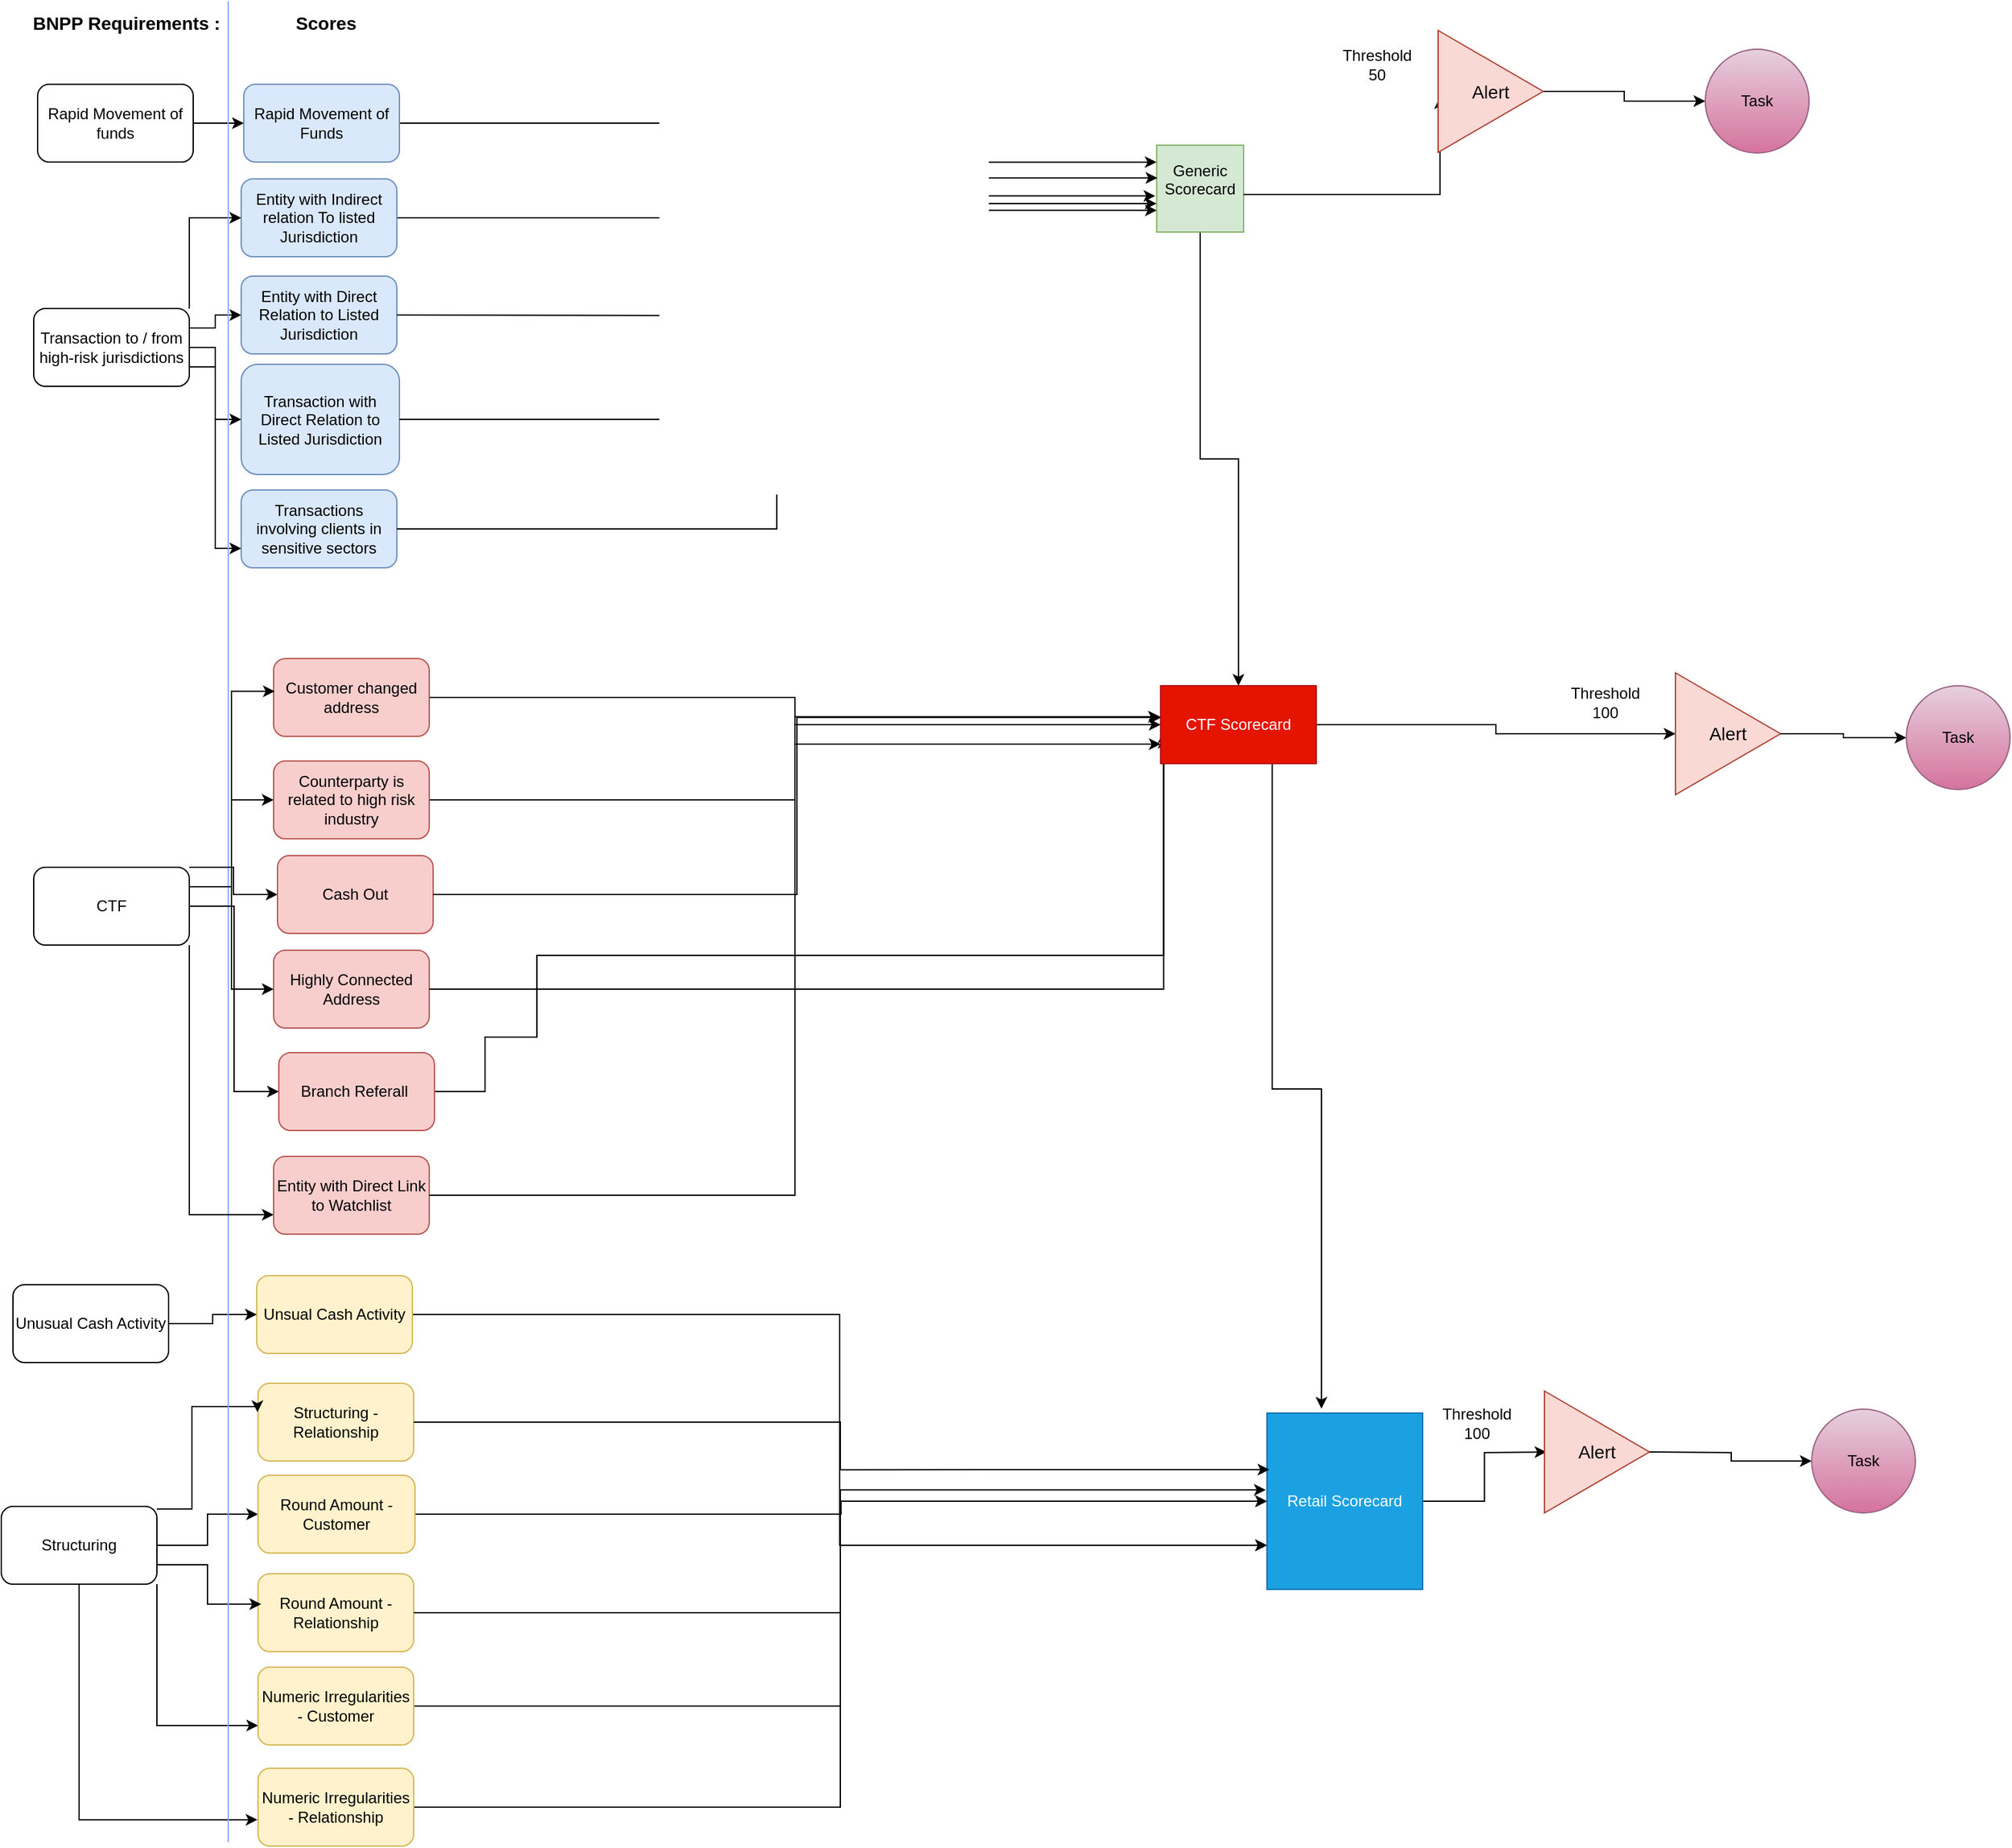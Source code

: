 <mxfile version="22.1.19" type="github">
  <diagram name="Page-1" id="qW_F1XXq9CwrggD60HiP">
    <mxGraphModel dx="3267" dy="1491" grid="0" gridSize="10" guides="1" tooltips="1" connect="1" arrows="1" fold="1" page="1" pageScale="1" pageWidth="827" pageHeight="1169" math="0" shadow="0">
      <root>
        <mxCell id="0" />
        <mxCell id="1" parent="0" />
        <mxCell id="mWCD5HpuR10m7oxnyKSS-36" style="edgeStyle=orthogonalEdgeStyle;rounded=0;orthogonalLoop=1;jettySize=auto;html=1;exitX=1;exitY=0.5;exitDx=0;exitDy=0;" edge="1" parent="1" source="mWCD5HpuR10m7oxnyKSS-7" target="mWCD5HpuR10m7oxnyKSS-31">
          <mxGeometry relative="1" as="geometry" />
        </mxCell>
        <mxCell id="mWCD5HpuR10m7oxnyKSS-38" style="edgeStyle=orthogonalEdgeStyle;rounded=0;orthogonalLoop=1;jettySize=auto;html=1;exitX=1;exitY=1;exitDx=0;exitDy=0;entryX=0;entryY=0.75;entryDx=0;entryDy=0;" edge="1" parent="1" source="mWCD5HpuR10m7oxnyKSS-7" target="mWCD5HpuR10m7oxnyKSS-33">
          <mxGeometry relative="1" as="geometry" />
        </mxCell>
        <mxCell id="mWCD5HpuR10m7oxnyKSS-7" value="Structuring" style="rounded=1;whiteSpace=wrap;html=1;" vertex="1" parent="1">
          <mxGeometry x="-25" y="1198" width="120" height="60" as="geometry" />
        </mxCell>
        <mxCell id="mWCD5HpuR10m7oxnyKSS-24" style="edgeStyle=orthogonalEdgeStyle;rounded=0;orthogonalLoop=1;jettySize=auto;html=1;exitX=1;exitY=0.5;exitDx=0;exitDy=0;entryX=0;entryY=0.75;entryDx=0;entryDy=0;" edge="1" parent="1" source="mWCD5HpuR10m7oxnyKSS-1" target="mWCD5HpuR10m7oxnyKSS-23">
          <mxGeometry relative="1" as="geometry" />
        </mxCell>
        <mxCell id="mWCD5HpuR10m7oxnyKSS-1" value="Rapid Movement of Funds" style="rounded=1;whiteSpace=wrap;html=1;fillColor=#dae8fc;strokeColor=#6c8ebf;" vertex="1" parent="1">
          <mxGeometry x="162" y="101" width="120" height="60" as="geometry" />
        </mxCell>
        <mxCell id="mWCD5HpuR10m7oxnyKSS-25" style="edgeStyle=orthogonalEdgeStyle;rounded=0;orthogonalLoop=1;jettySize=auto;html=1;exitX=1;exitY=0.5;exitDx=0;exitDy=0;entryX=-0.017;entryY=0.584;entryDx=0;entryDy=0;entryPerimeter=0;" edge="1" parent="1" source="mWCD5HpuR10m7oxnyKSS-2" target="mWCD5HpuR10m7oxnyKSS-23">
          <mxGeometry relative="1" as="geometry" />
        </mxCell>
        <mxCell id="mWCD5HpuR10m7oxnyKSS-2" value="Entity with Indirect relation To listed Jurisdiction" style="rounded=1;whiteSpace=wrap;html=1;fillColor=#dae8fc;strokeColor=#6c8ebf;" vertex="1" parent="1">
          <mxGeometry x="160" y="174" width="120" height="60" as="geometry" />
        </mxCell>
        <mxCell id="mWCD5HpuR10m7oxnyKSS-3" value="Entity with Direct Relation to Listed Jurisdiction" style="rounded=1;whiteSpace=wrap;html=1;fillColor=#dae8fc;strokeColor=#6c8ebf;" vertex="1" parent="1">
          <mxGeometry x="160" y="249" width="120" height="60" as="geometry" />
        </mxCell>
        <mxCell id="mWCD5HpuR10m7oxnyKSS-4" value="Transactions involving clients in sensitive sectors" style="rounded=1;whiteSpace=wrap;html=1;fillColor=#dae8fc;strokeColor=#6c8ebf;" vertex="1" parent="1">
          <mxGeometry x="160" y="414" width="120" height="60" as="geometry" />
        </mxCell>
        <mxCell id="mWCD5HpuR10m7oxnyKSS-5" value="Transaction with Direct Relation to Listed Jurisdiction" style="rounded=1;whiteSpace=wrap;html=1;fillColor=#dae8fc;strokeColor=#6c8ebf;" vertex="1" parent="1">
          <mxGeometry x="160" y="317" width="122" height="85" as="geometry" />
        </mxCell>
        <mxCell id="mWCD5HpuR10m7oxnyKSS-95" style="edgeStyle=orthogonalEdgeStyle;rounded=0;orthogonalLoop=1;jettySize=auto;html=1;exitX=0.5;exitY=1;exitDx=0;exitDy=0;" edge="1" parent="1" source="mWCD5HpuR10m7oxnyKSS-23" target="mWCD5HpuR10m7oxnyKSS-72">
          <mxGeometry relative="1" as="geometry" />
        </mxCell>
        <mxCell id="mWCD5HpuR10m7oxnyKSS-23" value="Generic Scorecard&lt;br&gt;&lt;br&gt;" style="whiteSpace=wrap;html=1;aspect=fixed;fillColor=#d5e8d4;strokeColor=#82b366;" vertex="1" parent="1">
          <mxGeometry x="866" y="148" width="67" height="67" as="geometry" />
        </mxCell>
        <mxCell id="mWCD5HpuR10m7oxnyKSS-26" style="edgeStyle=orthogonalEdgeStyle;rounded=0;orthogonalLoop=1;jettySize=auto;html=1;entryX=-0.002;entryY=0.672;entryDx=0;entryDy=0;entryPerimeter=0;" edge="1" parent="1" target="mWCD5HpuR10m7oxnyKSS-23">
          <mxGeometry relative="1" as="geometry">
            <mxPoint x="280" y="279" as="sourcePoint" />
          </mxGeometry>
        </mxCell>
        <mxCell id="mWCD5HpuR10m7oxnyKSS-27" style="edgeStyle=orthogonalEdgeStyle;rounded=0;orthogonalLoop=1;jettySize=auto;html=1;entryX=0.007;entryY=0.377;entryDx=0;entryDy=0;entryPerimeter=0;" edge="1" parent="1" source="mWCD5HpuR10m7oxnyKSS-5" target="mWCD5HpuR10m7oxnyKSS-23">
          <mxGeometry relative="1" as="geometry" />
        </mxCell>
        <mxCell id="mWCD5HpuR10m7oxnyKSS-28" style="edgeStyle=orthogonalEdgeStyle;rounded=0;orthogonalLoop=1;jettySize=auto;html=1;entryX=-0.002;entryY=0.195;entryDx=0;entryDy=0;entryPerimeter=0;" edge="1" parent="1" source="mWCD5HpuR10m7oxnyKSS-4" target="mWCD5HpuR10m7oxnyKSS-23">
          <mxGeometry relative="1" as="geometry" />
        </mxCell>
        <mxCell id="mWCD5HpuR10m7oxnyKSS-53" style="edgeStyle=orthogonalEdgeStyle;rounded=0;orthogonalLoop=1;jettySize=auto;html=1;exitX=1;exitY=0.5;exitDx=0;exitDy=0;entryX=0;entryY=0.75;entryDx=0;entryDy=0;" edge="1" parent="1" source="mWCD5HpuR10m7oxnyKSS-29" target="mWCD5HpuR10m7oxnyKSS-48">
          <mxGeometry relative="1" as="geometry" />
        </mxCell>
        <mxCell id="mWCD5HpuR10m7oxnyKSS-29" value="Unsual Cash Activity" style="rounded=1;whiteSpace=wrap;html=1;fillColor=#fff2cc;strokeColor=#d6b656;" vertex="1" parent="1">
          <mxGeometry x="172" y="1020" width="120" height="60" as="geometry" />
        </mxCell>
        <mxCell id="mWCD5HpuR10m7oxnyKSS-30" value="Structuring - Relationship" style="rounded=1;whiteSpace=wrap;html=1;fillColor=#fff2cc;strokeColor=#d6b656;" vertex="1" parent="1">
          <mxGeometry x="173" y="1103" width="120" height="60" as="geometry" />
        </mxCell>
        <mxCell id="mWCD5HpuR10m7oxnyKSS-49" style="edgeStyle=orthogonalEdgeStyle;rounded=0;orthogonalLoop=1;jettySize=auto;html=1;entryX=0;entryY=0.5;entryDx=0;entryDy=0;" edge="1" parent="1" source="mWCD5HpuR10m7oxnyKSS-31" target="mWCD5HpuR10m7oxnyKSS-48">
          <mxGeometry relative="1" as="geometry" />
        </mxCell>
        <mxCell id="mWCD5HpuR10m7oxnyKSS-31" value="Round Amount - Customer" style="rounded=1;whiteSpace=wrap;html=1;fillColor=#fff2cc;strokeColor=#d6b656;" vertex="1" parent="1">
          <mxGeometry x="173" y="1174" width="121" height="60" as="geometry" />
        </mxCell>
        <mxCell id="mWCD5HpuR10m7oxnyKSS-32" value="Round Amount - Relationship" style="rounded=1;whiteSpace=wrap;html=1;fillColor=#fff2cc;strokeColor=#d6b656;" vertex="1" parent="1">
          <mxGeometry x="173" y="1250" width="120" height="60" as="geometry" />
        </mxCell>
        <mxCell id="mWCD5HpuR10m7oxnyKSS-50" style="edgeStyle=orthogonalEdgeStyle;rounded=0;orthogonalLoop=1;jettySize=auto;html=1;entryX=0;entryY=0.5;entryDx=0;entryDy=0;" edge="1" parent="1" source="mWCD5HpuR10m7oxnyKSS-33" target="mWCD5HpuR10m7oxnyKSS-48">
          <mxGeometry relative="1" as="geometry" />
        </mxCell>
        <mxCell id="mWCD5HpuR10m7oxnyKSS-33" value="Numeric Irregularities - Customer" style="rounded=1;whiteSpace=wrap;html=1;fillColor=#fff2cc;strokeColor=#d6b656;" vertex="1" parent="1">
          <mxGeometry x="173" y="1322" width="120" height="60" as="geometry" />
        </mxCell>
        <mxCell id="mWCD5HpuR10m7oxnyKSS-83" style="edgeStyle=orthogonalEdgeStyle;rounded=0;orthogonalLoop=1;jettySize=auto;html=1;entryX=0;entryY=0.75;entryDx=0;entryDy=0;" edge="1" parent="1" source="mWCD5HpuR10m7oxnyKSS-34" target="mWCD5HpuR10m7oxnyKSS-48">
          <mxGeometry relative="1" as="geometry" />
        </mxCell>
        <mxCell id="mWCD5HpuR10m7oxnyKSS-34" value="Numeric Irregularities - Relationship" style="rounded=1;whiteSpace=wrap;html=1;fillColor=#fff2cc;strokeColor=#d6b656;" vertex="1" parent="1">
          <mxGeometry x="173" y="1400" width="120" height="60" as="geometry" />
        </mxCell>
        <mxCell id="mWCD5HpuR10m7oxnyKSS-35" style="edgeStyle=orthogonalEdgeStyle;rounded=0;orthogonalLoop=1;jettySize=auto;html=1;entryX=-0.004;entryY=0.371;entryDx=0;entryDy=0;entryPerimeter=0;" edge="1" parent="1" source="mWCD5HpuR10m7oxnyKSS-7" target="mWCD5HpuR10m7oxnyKSS-30">
          <mxGeometry relative="1" as="geometry">
            <Array as="points">
              <mxPoint x="122" y="1200" />
              <mxPoint x="122" y="1121" />
            </Array>
          </mxGeometry>
        </mxCell>
        <mxCell id="mWCD5HpuR10m7oxnyKSS-37" style="edgeStyle=orthogonalEdgeStyle;rounded=0;orthogonalLoop=1;jettySize=auto;html=1;exitX=1;exitY=0.75;exitDx=0;exitDy=0;entryX=0.02;entryY=0.39;entryDx=0;entryDy=0;entryPerimeter=0;" edge="1" parent="1" source="mWCD5HpuR10m7oxnyKSS-7" target="mWCD5HpuR10m7oxnyKSS-32">
          <mxGeometry relative="1" as="geometry" />
        </mxCell>
        <mxCell id="mWCD5HpuR10m7oxnyKSS-39" style="edgeStyle=orthogonalEdgeStyle;rounded=0;orthogonalLoop=1;jettySize=auto;html=1;exitX=0.5;exitY=1;exitDx=0;exitDy=0;entryX=-0.004;entryY=0.662;entryDx=0;entryDy=0;entryPerimeter=0;" edge="1" parent="1" source="mWCD5HpuR10m7oxnyKSS-7" target="mWCD5HpuR10m7oxnyKSS-34">
          <mxGeometry relative="1" as="geometry" />
        </mxCell>
        <mxCell id="mWCD5HpuR10m7oxnyKSS-41" style="edgeStyle=orthogonalEdgeStyle;rounded=0;orthogonalLoop=1;jettySize=auto;html=1;" edge="1" parent="1" source="mWCD5HpuR10m7oxnyKSS-40" target="mWCD5HpuR10m7oxnyKSS-29">
          <mxGeometry relative="1" as="geometry" />
        </mxCell>
        <mxCell id="mWCD5HpuR10m7oxnyKSS-40" value="Unusual Cash Activity" style="rounded=1;whiteSpace=wrap;html=1;" vertex="1" parent="1">
          <mxGeometry x="-16" y="1027" width="120" height="60" as="geometry" />
        </mxCell>
        <mxCell id="mWCD5HpuR10m7oxnyKSS-114" style="edgeStyle=orthogonalEdgeStyle;rounded=0;orthogonalLoop=1;jettySize=auto;html=1;exitX=1;exitY=0.5;exitDx=0;exitDy=0;entryX=0;entryY=0.5;entryDx=0;entryDy=0;" edge="1" parent="1" source="mWCD5HpuR10m7oxnyKSS-42" target="mWCD5HpuR10m7oxnyKSS-1">
          <mxGeometry relative="1" as="geometry" />
        </mxCell>
        <mxCell id="mWCD5HpuR10m7oxnyKSS-42" value="Rapid Movement of funds" style="rounded=1;whiteSpace=wrap;html=1;" vertex="1" parent="1">
          <mxGeometry x="3" y="101" width="120" height="60" as="geometry" />
        </mxCell>
        <mxCell id="mWCD5HpuR10m7oxnyKSS-44" style="edgeStyle=orthogonalEdgeStyle;rounded=0;orthogonalLoop=1;jettySize=auto;html=1;entryX=0;entryY=0.5;entryDx=0;entryDy=0;exitX=1;exitY=0;exitDx=0;exitDy=0;" edge="1" parent="1" source="mWCD5HpuR10m7oxnyKSS-43" target="mWCD5HpuR10m7oxnyKSS-2">
          <mxGeometry relative="1" as="geometry" />
        </mxCell>
        <mxCell id="mWCD5HpuR10m7oxnyKSS-45" style="edgeStyle=orthogonalEdgeStyle;rounded=0;orthogonalLoop=1;jettySize=auto;html=1;exitX=1;exitY=0.25;exitDx=0;exitDy=0;" edge="1" parent="1" source="mWCD5HpuR10m7oxnyKSS-43" target="mWCD5HpuR10m7oxnyKSS-3">
          <mxGeometry relative="1" as="geometry" />
        </mxCell>
        <mxCell id="mWCD5HpuR10m7oxnyKSS-46" style="edgeStyle=orthogonalEdgeStyle;rounded=0;orthogonalLoop=1;jettySize=auto;html=1;" edge="1" parent="1" source="mWCD5HpuR10m7oxnyKSS-43" target="mWCD5HpuR10m7oxnyKSS-5">
          <mxGeometry relative="1" as="geometry" />
        </mxCell>
        <mxCell id="mWCD5HpuR10m7oxnyKSS-47" style="edgeStyle=orthogonalEdgeStyle;rounded=0;orthogonalLoop=1;jettySize=auto;html=1;exitX=1;exitY=0.75;exitDx=0;exitDy=0;entryX=0;entryY=0.75;entryDx=0;entryDy=0;" edge="1" parent="1" source="mWCD5HpuR10m7oxnyKSS-43" target="mWCD5HpuR10m7oxnyKSS-4">
          <mxGeometry relative="1" as="geometry" />
        </mxCell>
        <mxCell id="mWCD5HpuR10m7oxnyKSS-43" value="Transaction to / from high-risk jurisdictions" style="rounded=1;whiteSpace=wrap;html=1;" vertex="1" parent="1">
          <mxGeometry y="274" width="120" height="60" as="geometry" />
        </mxCell>
        <mxCell id="mWCD5HpuR10m7oxnyKSS-96" style="edgeStyle=orthogonalEdgeStyle;rounded=0;orthogonalLoop=1;jettySize=auto;html=1;" edge="1" parent="1" source="mWCD5HpuR10m7oxnyKSS-48">
          <mxGeometry relative="1" as="geometry">
            <mxPoint x="1166.412" y="1156" as="targetPoint" />
          </mxGeometry>
        </mxCell>
        <mxCell id="mWCD5HpuR10m7oxnyKSS-48" value="Retail Scorecard" style="rounded=0;whiteSpace=wrap;html=1;fillColor=#1ba1e2;strokeColor=#006EAF;fontColor=#ffffff;" vertex="1" parent="1">
          <mxGeometry x="951" y="1126" width="120" height="136" as="geometry" />
        </mxCell>
        <mxCell id="mWCD5HpuR10m7oxnyKSS-51" style="edgeStyle=orthogonalEdgeStyle;rounded=0;orthogonalLoop=1;jettySize=auto;html=1;entryX=-0.008;entryY=0.436;entryDx=0;entryDy=0;entryPerimeter=0;" edge="1" parent="1" source="mWCD5HpuR10m7oxnyKSS-32" target="mWCD5HpuR10m7oxnyKSS-48">
          <mxGeometry relative="1" as="geometry" />
        </mxCell>
        <mxCell id="mWCD5HpuR10m7oxnyKSS-52" style="edgeStyle=orthogonalEdgeStyle;rounded=0;orthogonalLoop=1;jettySize=auto;html=1;exitX=1;exitY=0.5;exitDx=0;exitDy=0;entryX=0.015;entryY=0.321;entryDx=0;entryDy=0;entryPerimeter=0;" edge="1" parent="1" source="mWCD5HpuR10m7oxnyKSS-30" target="mWCD5HpuR10m7oxnyKSS-48">
          <mxGeometry relative="1" as="geometry" />
        </mxCell>
        <mxCell id="mWCD5HpuR10m7oxnyKSS-55" value="&lt;font style=&quot;font-size: 14px;&quot;&gt;&lt;b&gt;BNPP Requirements :&amp;nbsp;&lt;/b&gt;&lt;/font&gt;" style="text;html=1;align=center;verticalAlign=middle;resizable=0;points=[];autosize=1;strokeColor=none;fillColor=none;" vertex="1" parent="1">
          <mxGeometry x="-10" y="39" width="166" height="29" as="geometry" />
        </mxCell>
        <mxCell id="mWCD5HpuR10m7oxnyKSS-56" value="" style="endArrow=none;html=1;rounded=0;strokeColor=#8CA7FF;" edge="1" parent="1">
          <mxGeometry width="50" height="50" relative="1" as="geometry">
            <mxPoint x="150" y="1457" as="sourcePoint" />
            <mxPoint x="150" y="37" as="targetPoint" />
          </mxGeometry>
        </mxCell>
        <mxCell id="mWCD5HpuR10m7oxnyKSS-66" style="edgeStyle=orthogonalEdgeStyle;rounded=0;orthogonalLoop=1;jettySize=auto;html=1;exitX=1;exitY=0.25;exitDx=0;exitDy=0;entryX=0;entryY=0.5;entryDx=0;entryDy=0;" edge="1" parent="1" source="mWCD5HpuR10m7oxnyKSS-57" target="mWCD5HpuR10m7oxnyKSS-59">
          <mxGeometry relative="1" as="geometry" />
        </mxCell>
        <mxCell id="mWCD5HpuR10m7oxnyKSS-67" style="edgeStyle=orthogonalEdgeStyle;rounded=0;orthogonalLoop=1;jettySize=auto;html=1;entryX=0;entryY=0.5;entryDx=0;entryDy=0;" edge="1" parent="1" source="mWCD5HpuR10m7oxnyKSS-57" target="mWCD5HpuR10m7oxnyKSS-62">
          <mxGeometry relative="1" as="geometry" />
        </mxCell>
        <mxCell id="mWCD5HpuR10m7oxnyKSS-69" style="edgeStyle=orthogonalEdgeStyle;rounded=0;orthogonalLoop=1;jettySize=auto;html=1;exitX=1;exitY=0;exitDx=0;exitDy=0;entryX=0;entryY=0.5;entryDx=0;entryDy=0;" edge="1" parent="1" source="mWCD5HpuR10m7oxnyKSS-57" target="mWCD5HpuR10m7oxnyKSS-60">
          <mxGeometry relative="1" as="geometry">
            <Array as="points">
              <mxPoint x="154" y="705" />
              <mxPoint x="154" y="726" />
            </Array>
          </mxGeometry>
        </mxCell>
        <mxCell id="mWCD5HpuR10m7oxnyKSS-70" style="edgeStyle=orthogonalEdgeStyle;rounded=0;orthogonalLoop=1;jettySize=auto;html=1;exitX=1;exitY=1;exitDx=0;exitDy=0;entryX=0;entryY=0.75;entryDx=0;entryDy=0;" edge="1" parent="1" source="mWCD5HpuR10m7oxnyKSS-57" target="mWCD5HpuR10m7oxnyKSS-63">
          <mxGeometry relative="1" as="geometry" />
        </mxCell>
        <mxCell id="mWCD5HpuR10m7oxnyKSS-115" style="edgeStyle=orthogonalEdgeStyle;rounded=0;orthogonalLoop=1;jettySize=auto;html=1;entryX=0;entryY=0.5;entryDx=0;entryDy=0;" edge="1" parent="1" source="mWCD5HpuR10m7oxnyKSS-57" target="mWCD5HpuR10m7oxnyKSS-61">
          <mxGeometry relative="1" as="geometry" />
        </mxCell>
        <mxCell id="mWCD5HpuR10m7oxnyKSS-57" value="CTF" style="rounded=1;whiteSpace=wrap;html=1;" vertex="1" parent="1">
          <mxGeometry y="705" width="120" height="60" as="geometry" />
        </mxCell>
        <mxCell id="mWCD5HpuR10m7oxnyKSS-73" style="edgeStyle=orthogonalEdgeStyle;rounded=0;orthogonalLoop=1;jettySize=auto;html=1;entryX=0;entryY=0.5;entryDx=0;entryDy=0;" edge="1" parent="1" source="mWCD5HpuR10m7oxnyKSS-58" target="mWCD5HpuR10m7oxnyKSS-72">
          <mxGeometry relative="1" as="geometry" />
        </mxCell>
        <mxCell id="mWCD5HpuR10m7oxnyKSS-58" value="Customer changed address" style="rounded=1;whiteSpace=wrap;html=1;fillColor=#f8cecc;strokeColor=#b85450;" vertex="1" parent="1">
          <mxGeometry x="185" y="544" width="120" height="60" as="geometry" />
        </mxCell>
        <mxCell id="mWCD5HpuR10m7oxnyKSS-74" style="edgeStyle=orthogonalEdgeStyle;rounded=0;orthogonalLoop=1;jettySize=auto;html=1;entryX=0;entryY=0.75;entryDx=0;entryDy=0;" edge="1" parent="1" source="mWCD5HpuR10m7oxnyKSS-59" target="mWCD5HpuR10m7oxnyKSS-72">
          <mxGeometry relative="1" as="geometry" />
        </mxCell>
        <mxCell id="mWCD5HpuR10m7oxnyKSS-59" value="Counterparty is related to high risk industry" style="rounded=1;whiteSpace=wrap;html=1;fillColor=#f8cecc;strokeColor=#b85450;" vertex="1" parent="1">
          <mxGeometry x="185" y="623" width="120" height="60" as="geometry" />
        </mxCell>
        <mxCell id="mWCD5HpuR10m7oxnyKSS-60" value="Cash Out" style="rounded=1;whiteSpace=wrap;html=1;fillColor=#f8cecc;strokeColor=#b85450;" vertex="1" parent="1">
          <mxGeometry x="188" y="696" width="120" height="60" as="geometry" />
        </mxCell>
        <mxCell id="mWCD5HpuR10m7oxnyKSS-61" value="Highly Connected Address" style="rounded=1;whiteSpace=wrap;html=1;fillColor=#f8cecc;strokeColor=#b85450;" vertex="1" parent="1">
          <mxGeometry x="185" y="769" width="120" height="60" as="geometry" />
        </mxCell>
        <mxCell id="mWCD5HpuR10m7oxnyKSS-78" value="" style="edgeStyle=orthogonalEdgeStyle;rounded=0;orthogonalLoop=1;jettySize=auto;html=1;entryX=0.019;entryY=0.655;entryDx=0;entryDy=0;entryPerimeter=0;" edge="1" parent="1" source="mWCD5HpuR10m7oxnyKSS-62" target="mWCD5HpuR10m7oxnyKSS-72">
          <mxGeometry relative="1" as="geometry">
            <mxPoint x="388" y="860.029" as="targetPoint" />
            <Array as="points">
              <mxPoint x="348" y="878" />
              <mxPoint x="348" y="836" />
              <mxPoint x="388" y="836" />
              <mxPoint x="388" y="773" />
            </Array>
          </mxGeometry>
        </mxCell>
        <mxCell id="mWCD5HpuR10m7oxnyKSS-62" value="Branch Referall&amp;nbsp;" style="rounded=1;whiteSpace=wrap;html=1;fillColor=#f8cecc;strokeColor=#b85450;" vertex="1" parent="1">
          <mxGeometry x="189" y="848" width="120" height="60" as="geometry" />
        </mxCell>
        <mxCell id="mWCD5HpuR10m7oxnyKSS-63" value="Entity with Direct Link to Watchlist" style="rounded=1;whiteSpace=wrap;html=1;fillColor=#f8cecc;strokeColor=#b85450;" vertex="1" parent="1">
          <mxGeometry x="185" y="928" width="120" height="60" as="geometry" />
        </mxCell>
        <mxCell id="mWCD5HpuR10m7oxnyKSS-65" style="edgeStyle=orthogonalEdgeStyle;rounded=0;orthogonalLoop=1;jettySize=auto;html=1;entryX=0.007;entryY=0.421;entryDx=0;entryDy=0;entryPerimeter=0;" edge="1" parent="1" source="mWCD5HpuR10m7oxnyKSS-57" target="mWCD5HpuR10m7oxnyKSS-58">
          <mxGeometry relative="1" as="geometry" />
        </mxCell>
        <mxCell id="mWCD5HpuR10m7oxnyKSS-75" style="edgeStyle=orthogonalEdgeStyle;rounded=0;orthogonalLoop=1;jettySize=auto;html=1;exitX=1;exitY=0.5;exitDx=0;exitDy=0;entryX=0.005;entryY=0.407;entryDx=0;entryDy=0;entryPerimeter=0;" edge="1" parent="1" source="mWCD5HpuR10m7oxnyKSS-60" target="mWCD5HpuR10m7oxnyKSS-72">
          <mxGeometry relative="1" as="geometry" />
        </mxCell>
        <mxCell id="mWCD5HpuR10m7oxnyKSS-76" style="edgeStyle=orthogonalEdgeStyle;rounded=0;orthogonalLoop=1;jettySize=auto;html=1;entryX=0.019;entryY=0.588;entryDx=0;entryDy=0;entryPerimeter=0;" edge="1" parent="1" source="mWCD5HpuR10m7oxnyKSS-61" target="mWCD5HpuR10m7oxnyKSS-72">
          <mxGeometry relative="1" as="geometry" />
        </mxCell>
        <mxCell id="mWCD5HpuR10m7oxnyKSS-79" style="edgeStyle=orthogonalEdgeStyle;rounded=0;orthogonalLoop=1;jettySize=auto;html=1;entryX=-0.005;entryY=0.398;entryDx=0;entryDy=0;entryPerimeter=0;" edge="1" parent="1" source="mWCD5HpuR10m7oxnyKSS-63" target="mWCD5HpuR10m7oxnyKSS-72">
          <mxGeometry relative="1" as="geometry" />
        </mxCell>
        <mxCell id="mWCD5HpuR10m7oxnyKSS-81" value="&lt;font style=&quot;font-size: 14px;&quot;&gt;&lt;b&gt;Scores&lt;/b&gt;&lt;/font&gt;" style="text;html=1;align=center;verticalAlign=middle;resizable=0;points=[];autosize=1;strokeColor=none;fillColor=none;" vertex="1" parent="1">
          <mxGeometry x="192.5" y="39" width="65" height="29" as="geometry" />
        </mxCell>
        <mxCell id="mWCD5HpuR10m7oxnyKSS-97" value="&lt;font style=&quot;font-size: 14px;&quot;&gt;Alert&lt;/font&gt;" style="triangle;whiteSpace=wrap;html=1;fillColor=#fad9d5;strokeColor=#ae4132;" vertex="1" parent="1">
          <mxGeometry x="1165" y="1109" width="81" height="94" as="geometry" />
        </mxCell>
        <mxCell id="mWCD5HpuR10m7oxnyKSS-100" style="edgeStyle=orthogonalEdgeStyle;rounded=0;orthogonalLoop=1;jettySize=auto;html=1;entryX=0;entryY=0.5;entryDx=0;entryDy=0;" edge="1" parent="1" source="mWCD5HpuR10m7oxnyKSS-72" target="mWCD5HpuR10m7oxnyKSS-101">
          <mxGeometry relative="1" as="geometry">
            <mxPoint x="1180.412" y="593" as="targetPoint" />
            <mxPoint x="1085" y="593" as="sourcePoint" />
          </mxGeometry>
        </mxCell>
        <mxCell id="mWCD5HpuR10m7oxnyKSS-101" value="&lt;font style=&quot;font-size: 14px;&quot;&gt;Alert&lt;/font&gt;" style="triangle;whiteSpace=wrap;html=1;fillColor=#fad9d5;strokeColor=#ae4132;" vertex="1" parent="1">
          <mxGeometry x="1266" y="555" width="81" height="94" as="geometry" />
        </mxCell>
        <mxCell id="mWCD5HpuR10m7oxnyKSS-118" style="edgeStyle=orthogonalEdgeStyle;rounded=0;orthogonalLoop=1;jettySize=auto;html=1;exitX=0.5;exitY=1;exitDx=0;exitDy=0;entryX=0.35;entryY=-0.025;entryDx=0;entryDy=0;entryPerimeter=0;" edge="1" parent="1" source="mWCD5HpuR10m7oxnyKSS-72" target="mWCD5HpuR10m7oxnyKSS-48">
          <mxGeometry relative="1" as="geometry">
            <Array as="points">
              <mxPoint x="955" y="625" />
              <mxPoint x="955" y="876" />
              <mxPoint x="993" y="876" />
            </Array>
          </mxGeometry>
        </mxCell>
        <mxCell id="mWCD5HpuR10m7oxnyKSS-72" value="CTF Scorecard" style="rounded=0;whiteSpace=wrap;html=1;fillColor=#e51400;strokeColor=#B20000;fontColor=#ffffff;" vertex="1" parent="1">
          <mxGeometry x="869" y="565" width="120" height="60" as="geometry" />
        </mxCell>
        <mxCell id="mWCD5HpuR10m7oxnyKSS-103" value="Threshold 100" style="text;html=1;strokeColor=none;fillColor=none;align=center;verticalAlign=middle;whiteSpace=wrap;rounded=0;" vertex="1" parent="1">
          <mxGeometry x="1182" y="563" width="60" height="30" as="geometry" />
        </mxCell>
        <mxCell id="mWCD5HpuR10m7oxnyKSS-104" value="Threshold 100" style="text;html=1;strokeColor=none;fillColor=none;align=center;verticalAlign=middle;whiteSpace=wrap;rounded=0;" vertex="1" parent="1">
          <mxGeometry x="1083" y="1119" width="60" height="30" as="geometry" />
        </mxCell>
        <mxCell id="mWCD5HpuR10m7oxnyKSS-105" style="edgeStyle=orthogonalEdgeStyle;rounded=0;orthogonalLoop=1;jettySize=auto;html=1;exitX=1;exitY=0.5;exitDx=0;exitDy=0;" edge="1" parent="1">
          <mxGeometry relative="1" as="geometry">
            <mxPoint x="1084.412" y="111" as="targetPoint" />
            <mxPoint x="933.0" y="186" as="sourcePoint" />
            <Array as="points">
              <mxPoint x="1084" y="186.5" />
            </Array>
          </mxGeometry>
        </mxCell>
        <mxCell id="mWCD5HpuR10m7oxnyKSS-109" style="edgeStyle=orthogonalEdgeStyle;rounded=0;orthogonalLoop=1;jettySize=auto;html=1;exitX=1;exitY=0.5;exitDx=0;exitDy=0;entryX=0;entryY=0.5;entryDx=0;entryDy=0;" edge="1" parent="1" source="mWCD5HpuR10m7oxnyKSS-106" target="mWCD5HpuR10m7oxnyKSS-108">
          <mxGeometry relative="1" as="geometry" />
        </mxCell>
        <mxCell id="mWCD5HpuR10m7oxnyKSS-106" value="&lt;font style=&quot;font-size: 14px;&quot;&gt;Alert&lt;/font&gt;" style="triangle;whiteSpace=wrap;html=1;fillColor=#fad9d5;strokeColor=#ae4132;" vertex="1" parent="1">
          <mxGeometry x="1083" y="59.5" width="81" height="94" as="geometry" />
        </mxCell>
        <mxCell id="mWCD5HpuR10m7oxnyKSS-107" value="Threshold 50" style="text;html=1;strokeColor=none;fillColor=none;align=center;verticalAlign=middle;whiteSpace=wrap;rounded=0;" vertex="1" parent="1">
          <mxGeometry x="1006" y="71" width="60" height="30" as="geometry" />
        </mxCell>
        <mxCell id="mWCD5HpuR10m7oxnyKSS-108" value="Task" style="ellipse;whiteSpace=wrap;html=1;aspect=fixed;fillColor=#e6d0de;gradientColor=#d5739d;strokeColor=#996185;" vertex="1" parent="1">
          <mxGeometry x="1289" y="74" width="80" height="80" as="geometry" />
        </mxCell>
        <mxCell id="mWCD5HpuR10m7oxnyKSS-110" style="edgeStyle=orthogonalEdgeStyle;rounded=0;orthogonalLoop=1;jettySize=auto;html=1;exitX=1;exitY=0.5;exitDx=0;exitDy=0;entryX=0;entryY=0.5;entryDx=0;entryDy=0;" edge="1" parent="1" target="mWCD5HpuR10m7oxnyKSS-111">
          <mxGeometry relative="1" as="geometry">
            <mxPoint x="1246" y="1156" as="sourcePoint" />
          </mxGeometry>
        </mxCell>
        <mxCell id="mWCD5HpuR10m7oxnyKSS-111" value="Task" style="ellipse;whiteSpace=wrap;html=1;aspect=fixed;fillColor=#e6d0de;gradientColor=#d5739d;strokeColor=#996185;" vertex="1" parent="1">
          <mxGeometry x="1371" y="1123" width="80" height="80" as="geometry" />
        </mxCell>
        <mxCell id="mWCD5HpuR10m7oxnyKSS-112" style="edgeStyle=orthogonalEdgeStyle;rounded=0;orthogonalLoop=1;jettySize=auto;html=1;exitX=1;exitY=0.5;exitDx=0;exitDy=0;entryX=0;entryY=0.5;entryDx=0;entryDy=0;" edge="1" parent="1" target="mWCD5HpuR10m7oxnyKSS-113" source="mWCD5HpuR10m7oxnyKSS-101">
          <mxGeometry relative="1" as="geometry">
            <mxPoint x="1379" y="595" as="sourcePoint" />
          </mxGeometry>
        </mxCell>
        <mxCell id="mWCD5HpuR10m7oxnyKSS-113" value="Task" style="ellipse;whiteSpace=wrap;html=1;aspect=fixed;fillColor=#e6d0de;gradientColor=#d5739d;strokeColor=#996185;" vertex="1" parent="1">
          <mxGeometry x="1444" y="565" width="80" height="80" as="geometry" />
        </mxCell>
      </root>
    </mxGraphModel>
  </diagram>
</mxfile>
